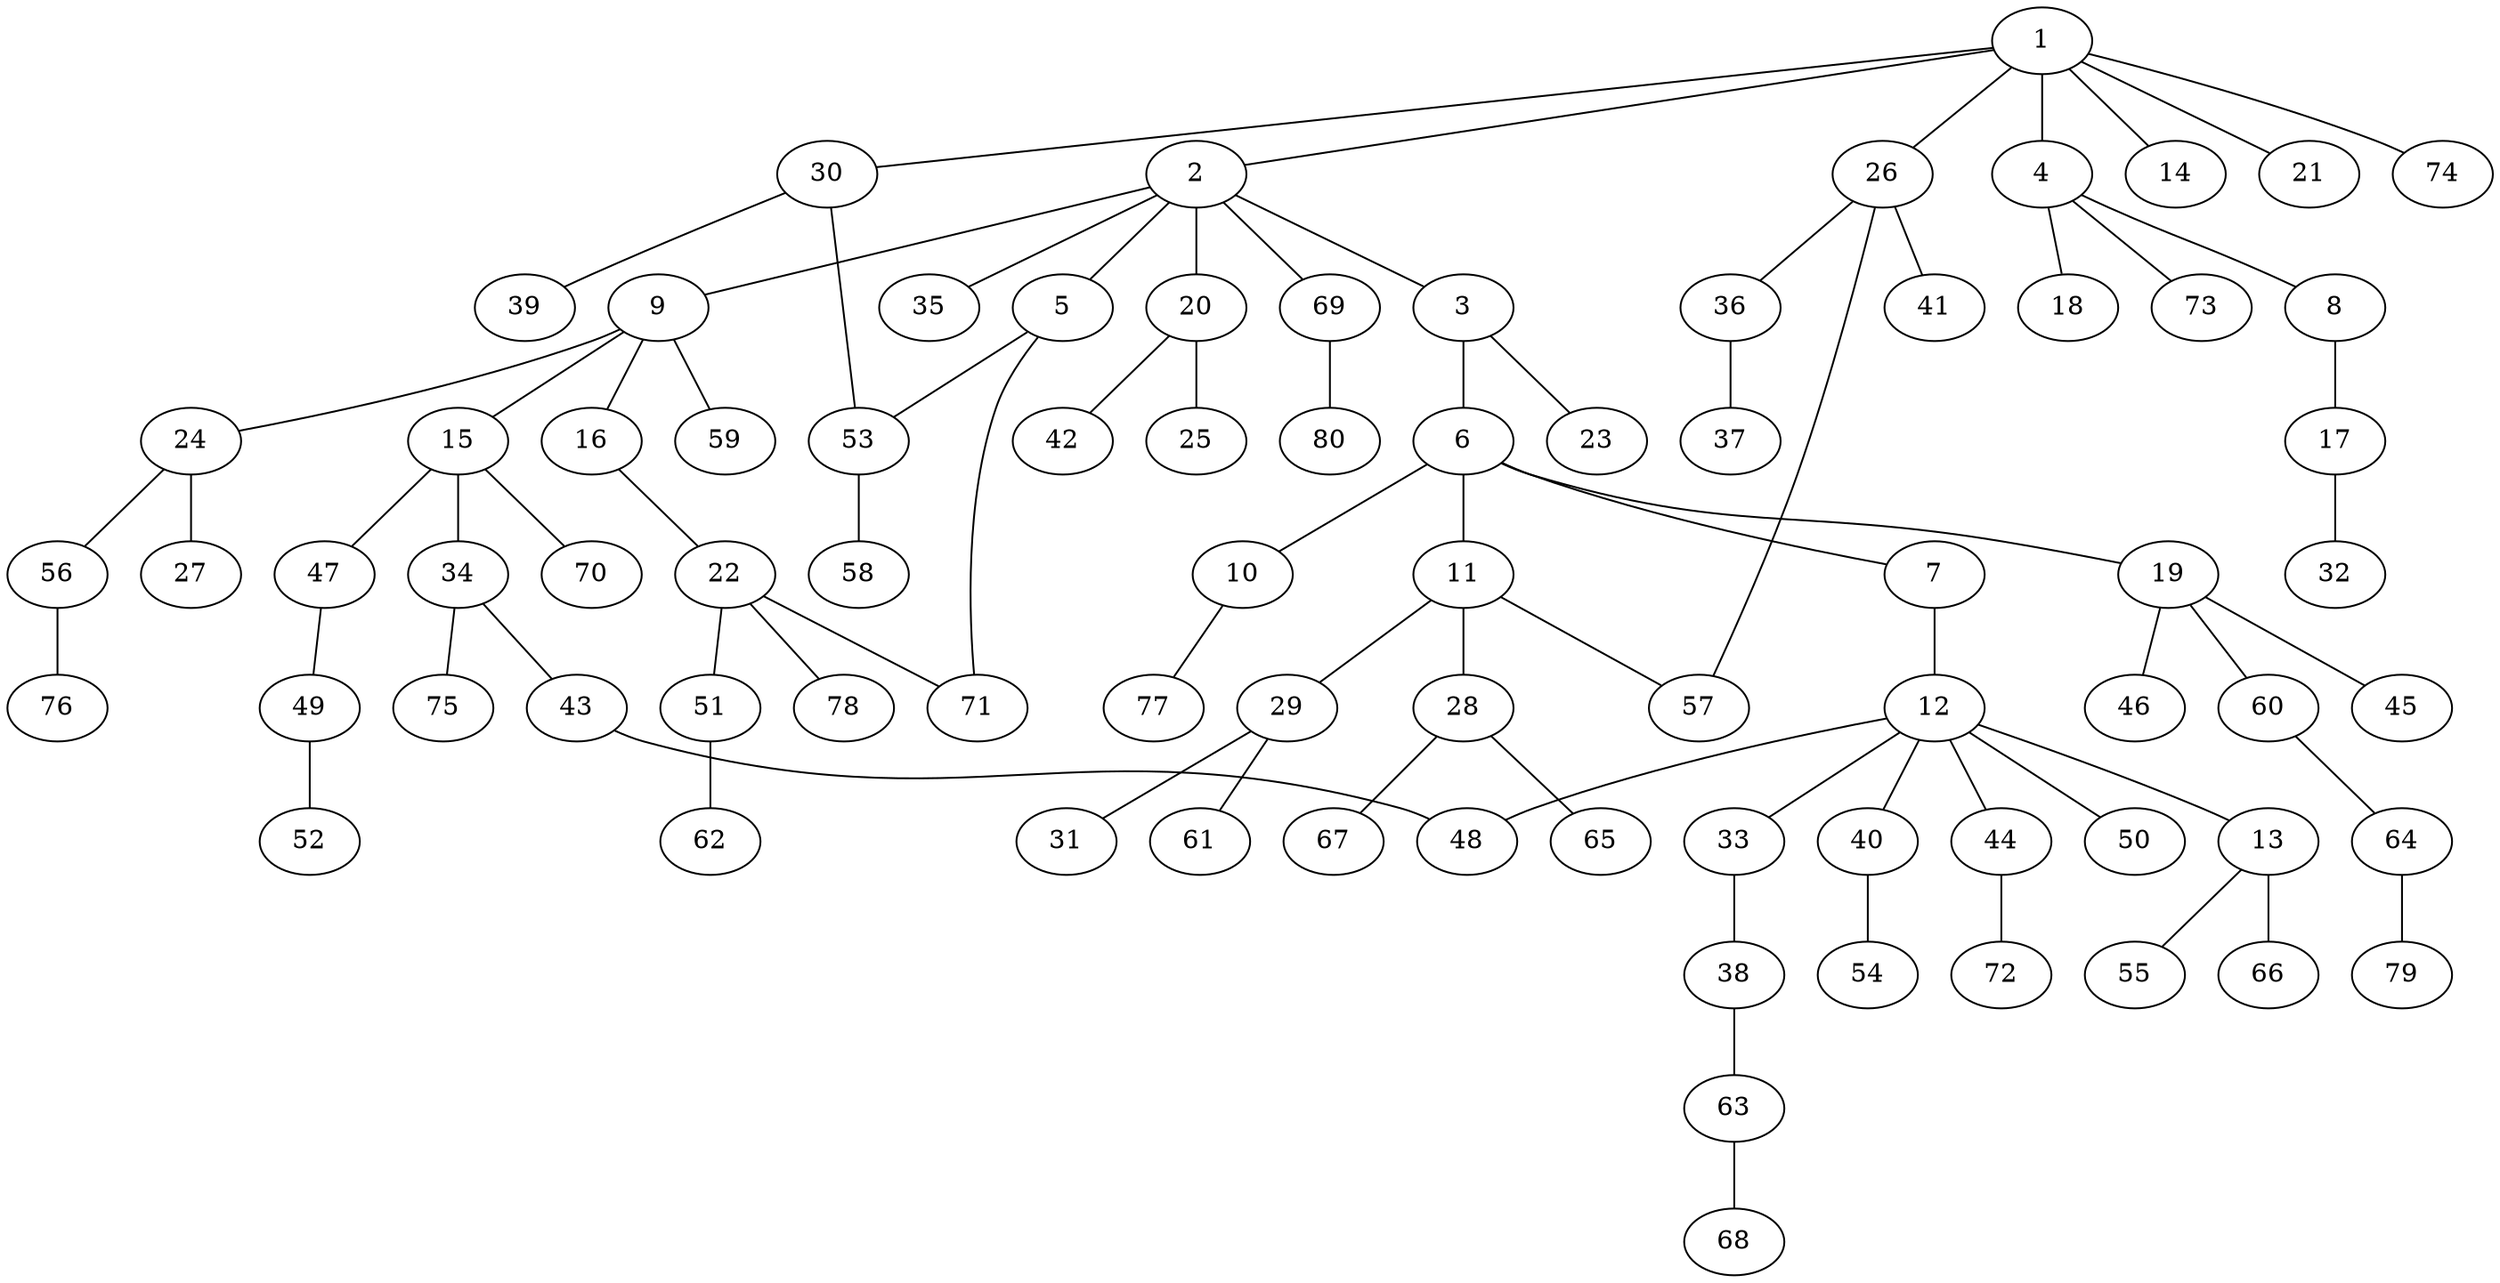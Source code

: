 graph graphname {1--2
1--4
1--14
1--21
1--26
1--30
1--74
2--3
2--5
2--9
2--20
2--35
2--69
3--6
3--23
4--8
4--18
4--73
5--53
5--71
6--7
6--10
6--11
6--19
7--12
8--17
9--15
9--16
9--24
9--59
10--77
11--28
11--29
11--57
12--13
12--33
12--40
12--44
12--48
12--50
13--55
13--66
15--34
15--47
15--70
16--22
17--32
19--45
19--46
19--60
20--25
20--42
22--51
22--71
22--78
24--27
24--56
26--36
26--41
26--57
28--65
28--67
29--31
29--61
30--39
30--53
33--38
34--43
34--75
36--37
38--63
40--54
43--48
44--72
47--49
49--52
51--62
53--58
56--76
60--64
63--68
64--79
69--80
}